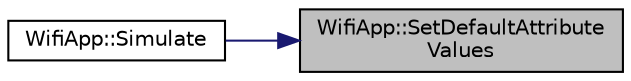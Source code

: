 digraph "WifiApp::SetDefaultAttributeValues"
{
 // LATEX_PDF_SIZE
  edge [fontname="Helvetica",fontsize="10",labelfontname="Helvetica",labelfontsize="10"];
  node [fontname="Helvetica",fontsize="10",shape=record];
  rankdir="RL";
  Node1 [label="WifiApp::SetDefaultAttribute\lValues",height=0.2,width=0.4,color="black", fillcolor="grey75", style="filled", fontcolor="black",tooltip="Sets default attribute values."];
  Node1 -> Node2 [dir="back",color="midnightblue",fontsize="10",style="solid",fontname="Helvetica"];
  Node2 [label="WifiApp::Simulate",height=0.2,width=0.4,color="black", fillcolor="white", style="filled",URL="$class_wifi_app.html#a3a95c7b7e96a5c40810d6fee12b9540c",tooltip="Enacts simulation of an ns-3 wifi application."];
}
